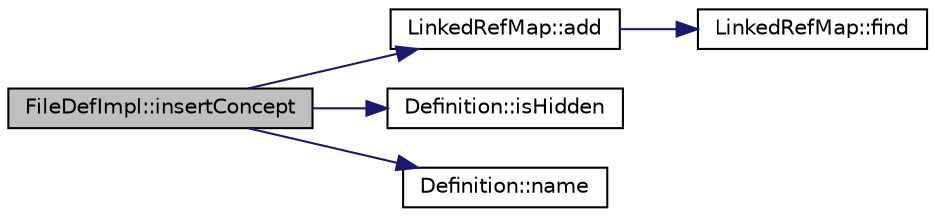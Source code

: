 digraph "FileDefImpl::insertConcept"
{
 // LATEX_PDF_SIZE
  edge [fontname="Helvetica",fontsize="10",labelfontname="Helvetica",labelfontsize="10"];
  node [fontname="Helvetica",fontsize="10",shape=record];
  rankdir="LR";
  Node1 [label="FileDefImpl::insertConcept",height=0.2,width=0.4,color="black", fillcolor="grey75", style="filled", fontcolor="black",tooltip=" "];
  Node1 -> Node2 [color="midnightblue",fontsize="10",style="solid"];
  Node2 [label="LinkedRefMap::add",height=0.2,width=0.4,color="black", fillcolor="white", style="filled",URL="$classLinkedRefMap.html#a273fe87b60116a378346a858e11e4b6e",tooltip=" "];
  Node2 -> Node3 [color="midnightblue",fontsize="10",style="solid"];
  Node3 [label="LinkedRefMap::find",height=0.2,width=0.4,color="black", fillcolor="white", style="filled",URL="$classLinkedRefMap.html#a9f6506fe8d15e7f43f61929560a3c377",tooltip=" "];
  Node1 -> Node4 [color="midnightblue",fontsize="10",style="solid"];
  Node4 [label="Definition::isHidden",height=0.2,width=0.4,color="black", fillcolor="white", style="filled",URL="$classDefinition.html#a930740d353cfe143eb9efe0d12b7f938",tooltip=" "];
  Node1 -> Node5 [color="midnightblue",fontsize="10",style="solid"];
  Node5 [label="Definition::name",height=0.2,width=0.4,color="black", fillcolor="white", style="filled",URL="$classDefinition.html#a9374fedd7f64fea7e0e164302d1a9e61",tooltip=" "];
}
